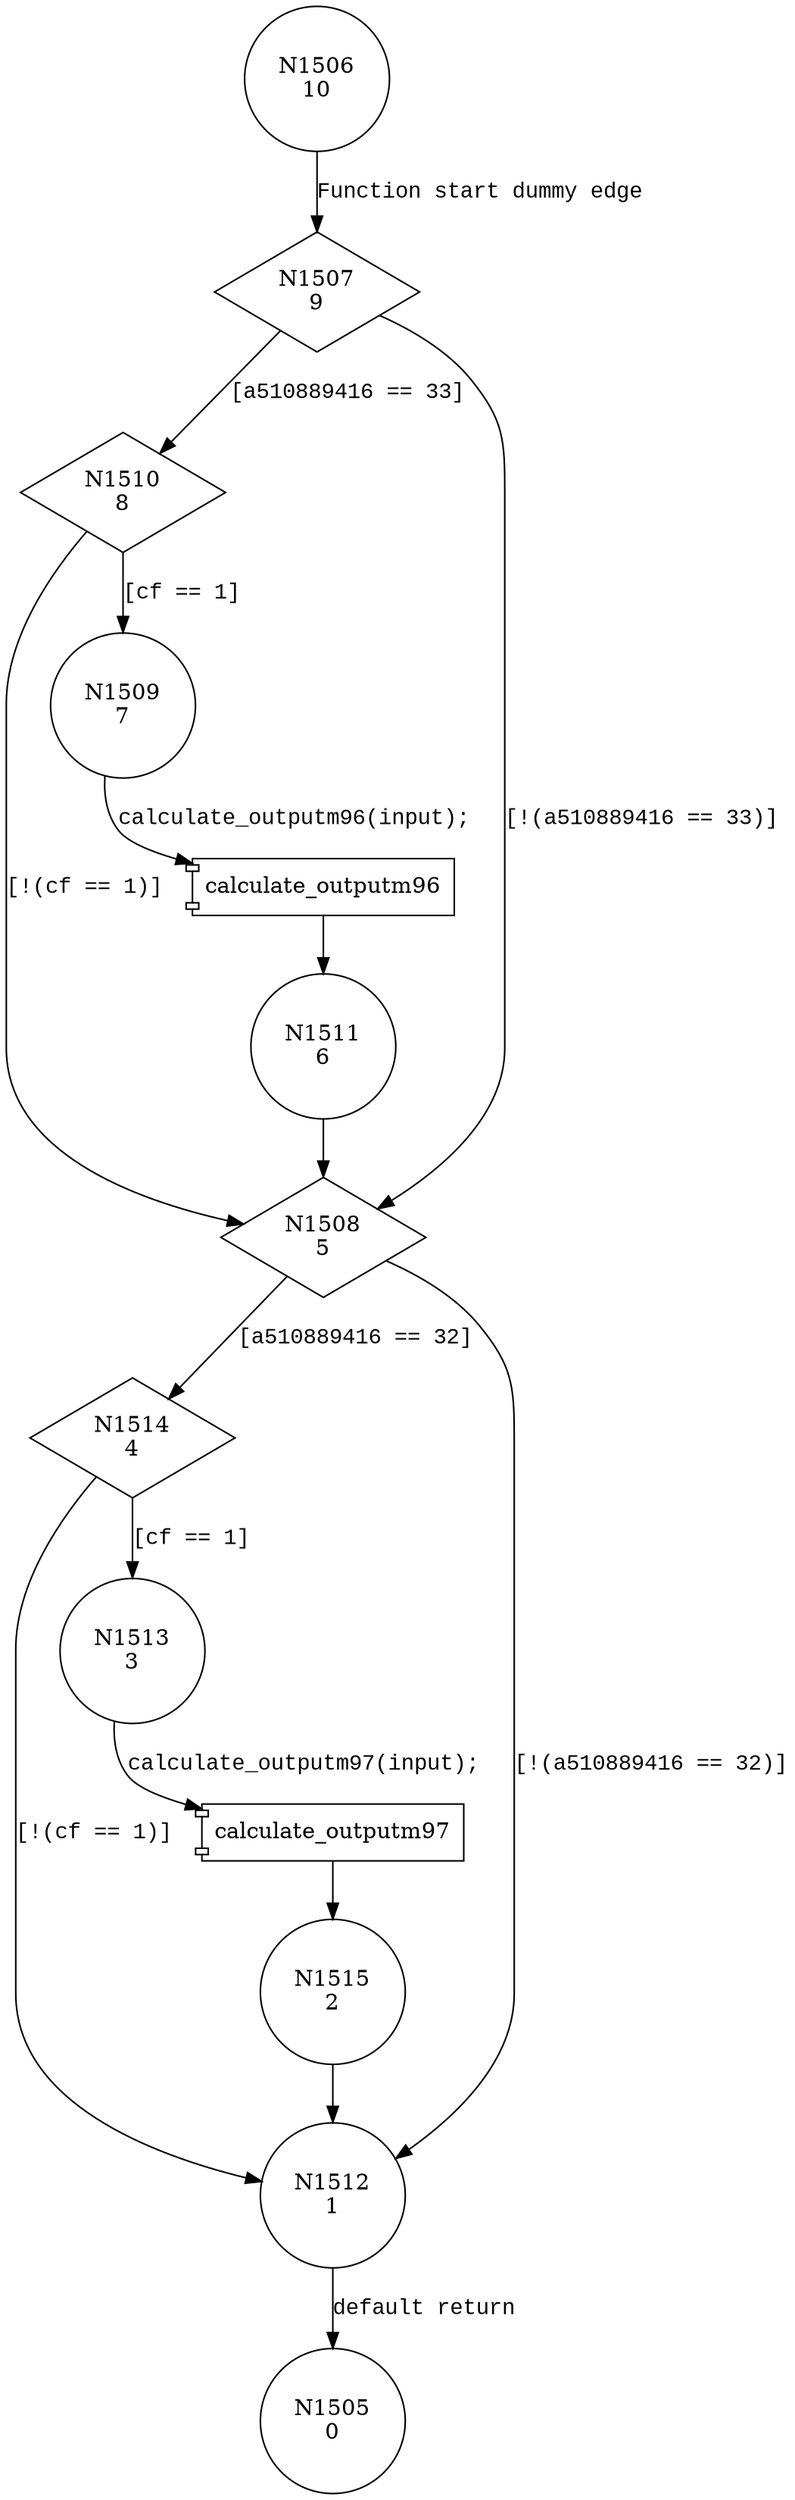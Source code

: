 digraph calculate_outputm17 {
1506 [shape="circle" label="N1506\n10"]
1507 [shape="diamond" label="N1507\n9"]
1510 [shape="diamond" label="N1510\n8"]
1508 [shape="diamond" label="N1508\n5"]
1514 [shape="diamond" label="N1514\n4"]
1512 [shape="circle" label="N1512\n1"]
1505 [shape="circle" label="N1505\n0"]
1513 [shape="circle" label="N1513\n3"]
1515 [shape="circle" label="N1515\n2"]
1509 [shape="circle" label="N1509\n7"]
1511 [shape="circle" label="N1511\n6"]
1506 -> 1507 [label="Function start dummy edge" fontname="Courier New"]
1507 -> 1510 [label="[a510889416 == 33]" fontname="Courier New"]
1507 -> 1508 [label="[!(a510889416 == 33)]" fontname="Courier New"]
1508 -> 1514 [label="[a510889416 == 32]" fontname="Courier New"]
1508 -> 1512 [label="[!(a510889416 == 32)]" fontname="Courier New"]
1512 -> 1505 [label="default return" fontname="Courier New"]
1514 -> 1513 [label="[cf == 1]" fontname="Courier New"]
1514 -> 1512 [label="[!(cf == 1)]" fontname="Courier New"]
100186 [shape="component" label="calculate_outputm97"]
1513 -> 100186 [label="calculate_outputm97(input);" fontname="Courier New"]
100186 -> 1515 [label="" fontname="Courier New"]
1510 -> 1509 [label="[cf == 1]" fontname="Courier New"]
1510 -> 1508 [label="[!(cf == 1)]" fontname="Courier New"]
100187 [shape="component" label="calculate_outputm96"]
1509 -> 100187 [label="calculate_outputm96(input);" fontname="Courier New"]
100187 -> 1511 [label="" fontname="Courier New"]
1515 -> 1512 [label="" fontname="Courier New"]
1511 -> 1508 [label="" fontname="Courier New"]
}